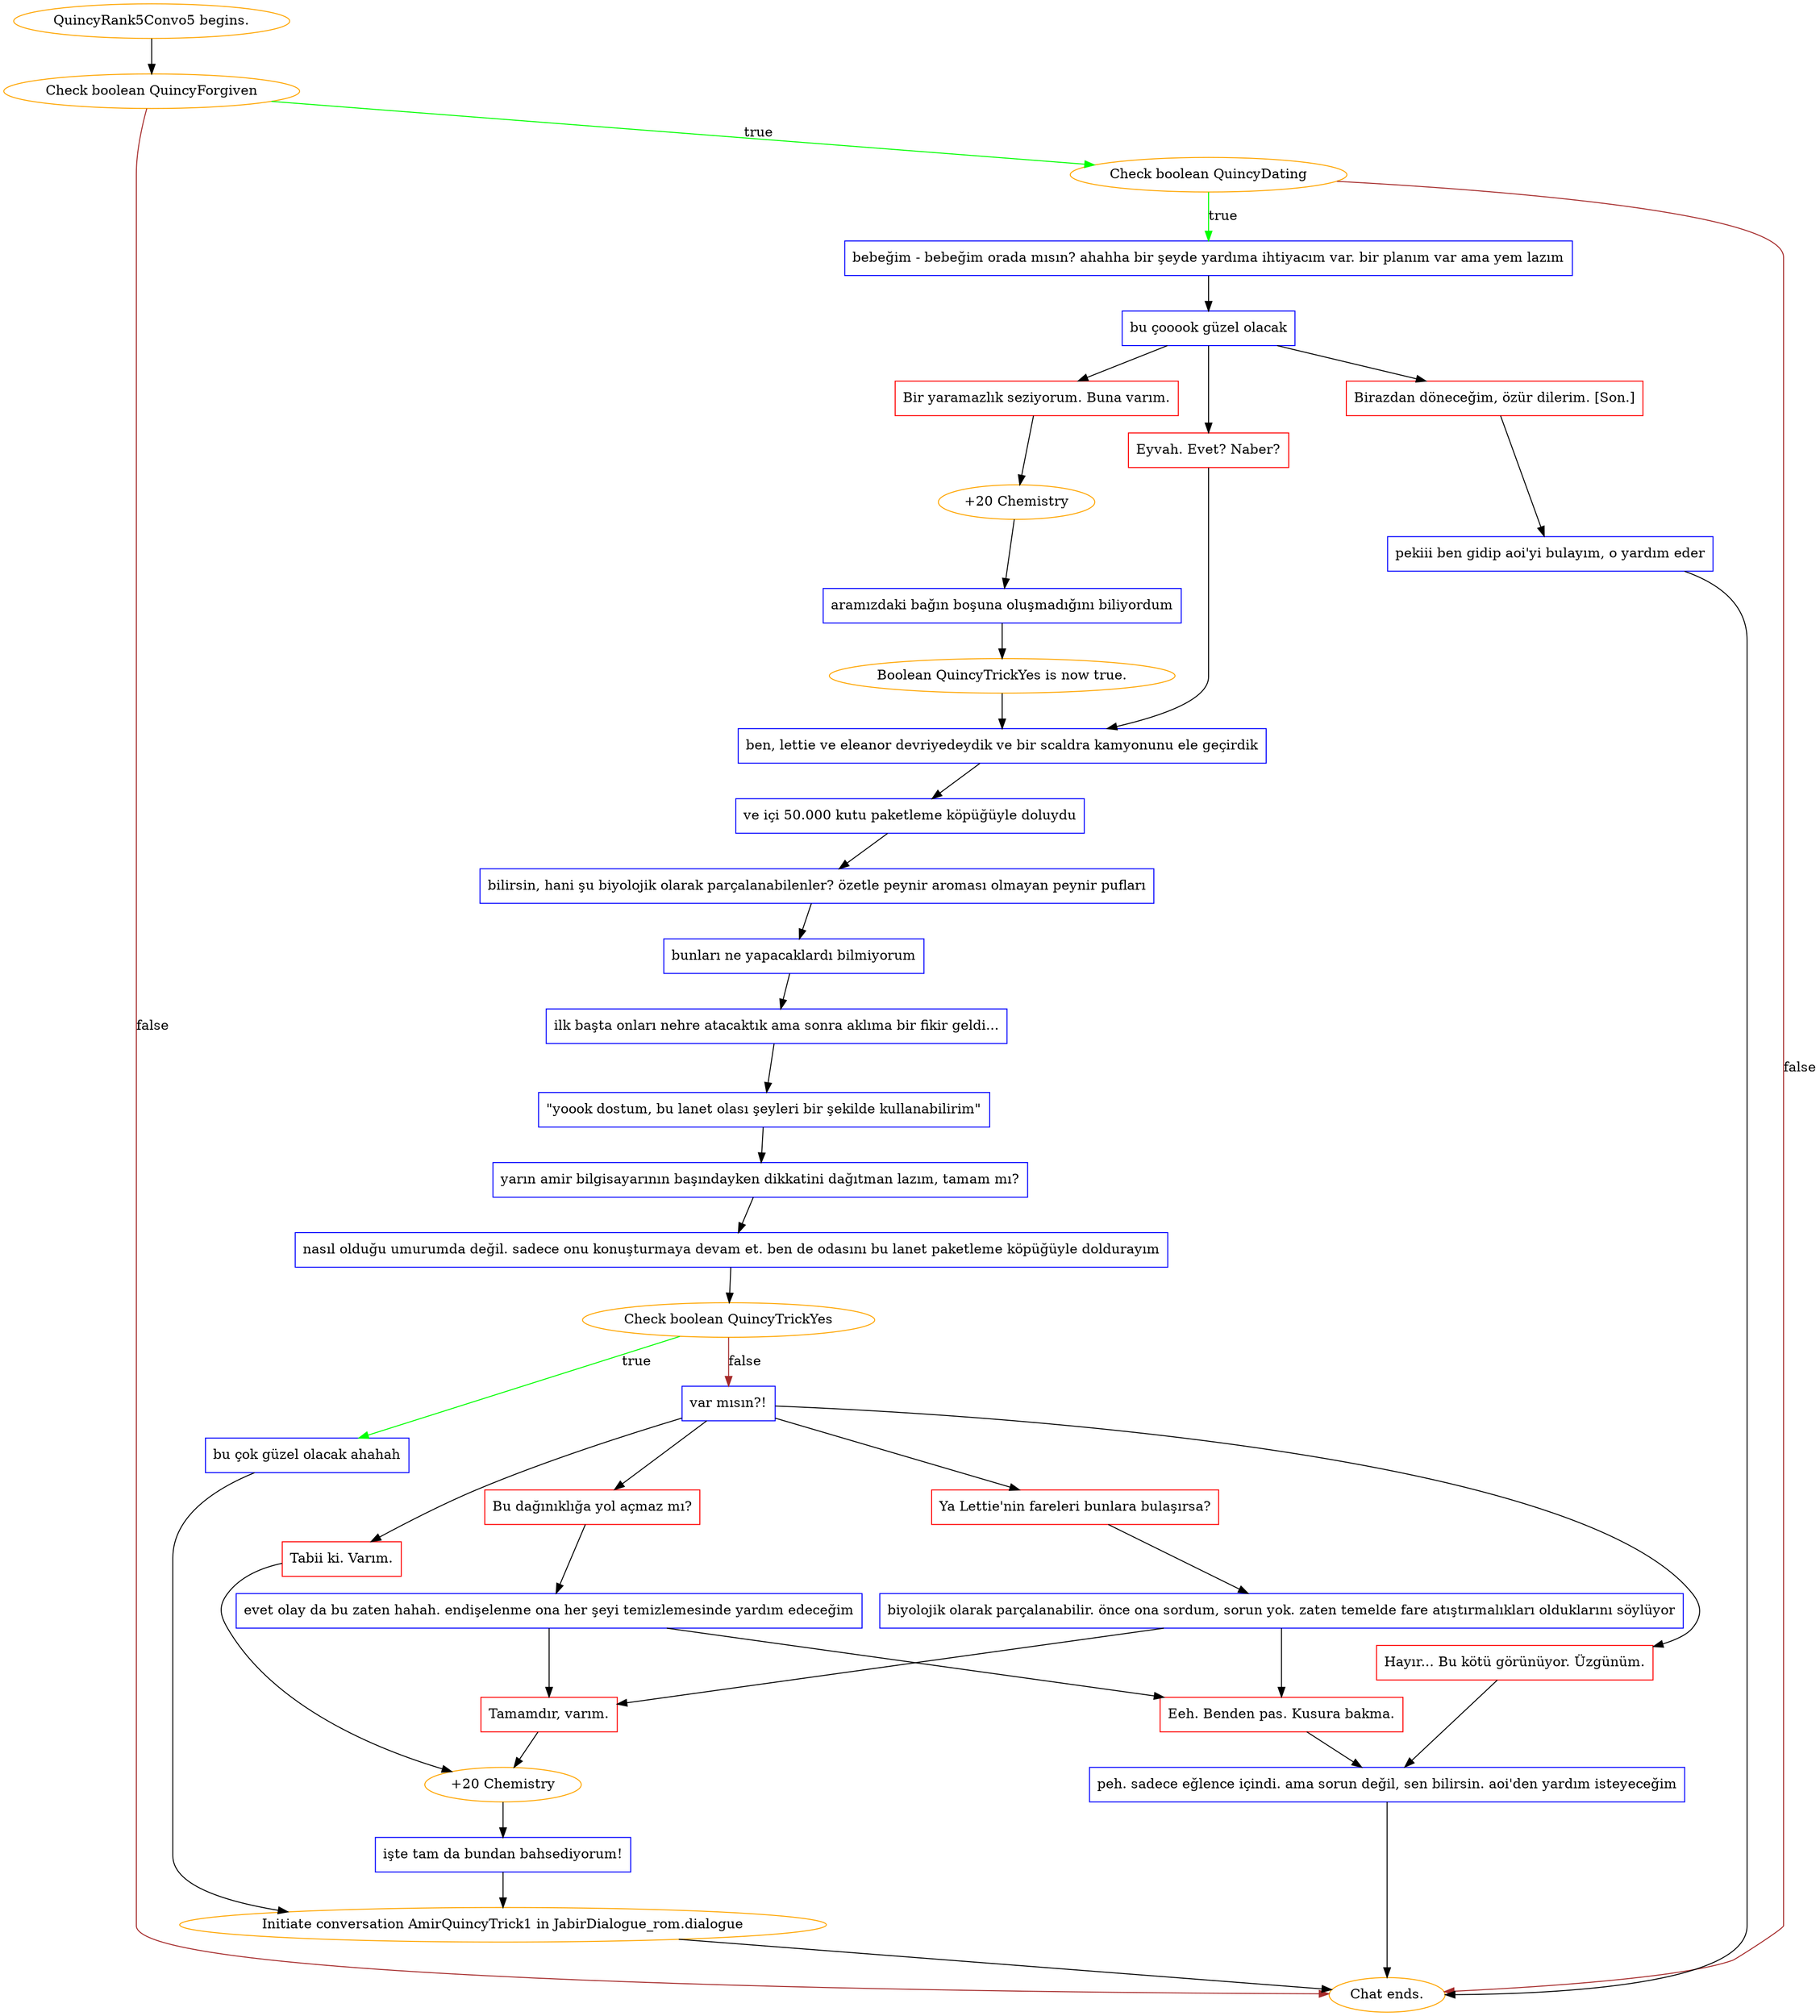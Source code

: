 digraph {
	"QuincyRank5Convo5 begins." [color=orange];
		"QuincyRank5Convo5 begins." -> j2406381004;
	j2406381004 [label="Check boolean QuincyForgiven",color=orange];
		j2406381004 -> j2463720372 [label=true,color=green];
		j2406381004 -> "Chat ends." [label=false,color=brown];
	j2463720372 [label="Check boolean QuincyDating",color=orange];
		j2463720372 -> j309807060 [label=true,color=green];
		j2463720372 -> "Chat ends." [label=false,color=brown];
	"Chat ends." [color=orange];
	j309807060 [label="bebeğim - bebeğim orada mısın? ahahha bir şeyde yardıma ihtiyacım var. bir planım var ama yem lazım",shape=box,color=blue];
		j309807060 -> j216322642;
	j216322642 [label="bu çooook güzel olacak",shape=box,color=blue];
		j216322642 -> j2030869262;
		j216322642 -> j2459097202;
		j216322642 -> j2411605390;
	j2030869262 [label="Bir yaramazlık seziyorum. Buna varım.",shape=box,color=red];
		j2030869262 -> j3363851500;
	j2459097202 [label="Eyvah. Evet? Naber?",shape=box,color=red];
		j2459097202 -> j208142975;
	j2411605390 [label="Birazdan döneceğim, özür dilerim. [Son.]",shape=box,color=red];
		j2411605390 -> j896325290;
	j3363851500 [label="+20 Chemistry",color=orange];
		j3363851500 -> j1404728411;
	j208142975 [label="ben, lettie ve eleanor devriyedeydik ve bir scaldra kamyonunu ele geçirdik",shape=box,color=blue];
		j208142975 -> j1634574166;
	j896325290 [label="pekiii ben gidip aoi'yi bulayım, o yardım eder",shape=box,color=blue];
		j896325290 -> "Chat ends.";
	j1404728411 [label="aramızdaki bağın boşuna oluşmadığını biliyordum",shape=box,color=blue];
		j1404728411 -> j1005992874;
	j1634574166 [label="ve içi 50.000 kutu paketleme köpüğüyle doluydu",shape=box,color=blue];
		j1634574166 -> j2108310746;
	j1005992874 [label="Boolean QuincyTrickYes is now true.",color=orange];
		j1005992874 -> j208142975;
	j2108310746 [label="bilirsin, hani şu biyolojik olarak parçalanabilenler? özetle peynir aroması olmayan peynir pufları",shape=box,color=blue];
		j2108310746 -> j1206325342;
	j1206325342 [label="bunları ne yapacaklardı bilmiyorum",shape=box,color=blue];
		j1206325342 -> j3892922409;
	j3892922409 [label="ilk başta onları nehre atacaktık ama sonra aklıma bir fikir geldi...",shape=box,color=blue];
		j3892922409 -> j1426116632;
	j1426116632 [label="\"yoook dostum, bu lanet olası şeyleri bir şekilde kullanabilirim\"",shape=box,color=blue];
		j1426116632 -> j627274521;
	j627274521 [label="yarın amir bilgisayarının başındayken dikkatini dağıtman lazım, tamam mı?",shape=box,color=blue];
		j627274521 -> j1354667638;
	j1354667638 [label="nasıl olduğu umurumda değil. sadece onu konuşturmaya devam et. ben de odasını bu lanet paketleme köpüğüyle doldurayım",shape=box,color=blue];
		j1354667638 -> j1473036272;
	j1473036272 [label="Check boolean QuincyTrickYes",color=orange];
		j1473036272 -> j952659160 [label=true,color=green];
		j1473036272 -> j3251281713 [label=false,color=brown];
	j952659160 [label="bu çok güzel olacak ahahah",shape=box,color=blue];
		j952659160 -> "Initiate conversation AmirQuincyTrick1 in JabirDialogue_rom.dialogue";
	j3251281713 [label="var mısın?!",shape=box,color=blue];
		j3251281713 -> j853421658;
		j3251281713 -> j3169647977;
		j3251281713 -> j1082508785;
		j3251281713 -> j1813996469;
	"Initiate conversation AmirQuincyTrick1 in JabirDialogue_rom.dialogue" [label="Initiate conversation AmirQuincyTrick1 in JabirDialogue_rom.dialogue",color=orange];
		"Initiate conversation AmirQuincyTrick1 in JabirDialogue_rom.dialogue" -> "Chat ends.";
	j853421658 [label="Tabii ki. Varım.",shape=box,color=red];
		j853421658 -> j628645844;
	j3169647977 [label="Bu dağınıklığa yol açmaz mı?",shape=box,color=red];
		j3169647977 -> j1434964440;
	j1082508785 [label="Ya Lettie'nin fareleri bunlara bulaşırsa?",shape=box,color=red];
		j1082508785 -> j1933386716;
	j1813996469 [label="Hayır... Bu kötü görünüyor. Üzgünüm.",shape=box,color=red];
		j1813996469 -> j1401990966;
	j628645844 [label="+20 Chemistry",color=orange];
		j628645844 -> j2279894654;
	j1434964440 [label="evet olay da bu zaten hahah. endişelenme ona her şeyi temizlemesinde yardım edeceğim",shape=box,color=blue];
		j1434964440 -> j2506936742;
		j1434964440 -> j4122359322;
	j1933386716 [label="biyolojik olarak parçalanabilir. önce ona sordum, sorun yok. zaten temelde fare atıştırmalıkları olduklarını söylüyor",shape=box,color=blue];
		j1933386716 -> j2506936742;
		j1933386716 -> j4122359322;
	j1401990966 [label="peh. sadece eğlence içindi. ama sorun değil, sen bilirsin. aoi'den yardım isteyeceğim",shape=box,color=blue];
		j1401990966 -> "Chat ends.";
	j2279894654 [label="işte tam da bundan bahsediyorum!",shape=box,color=blue];
		j2279894654 -> "Initiate conversation AmirQuincyTrick1 in JabirDialogue_rom.dialogue";
	j2506936742 [label="Tamamdır, varım.",shape=box,color=red];
		j2506936742 -> j628645844;
	j4122359322 [label="Eeh. Benden pas. Kusura bakma.",shape=box,color=red];
		j4122359322 -> j1401990966;
}